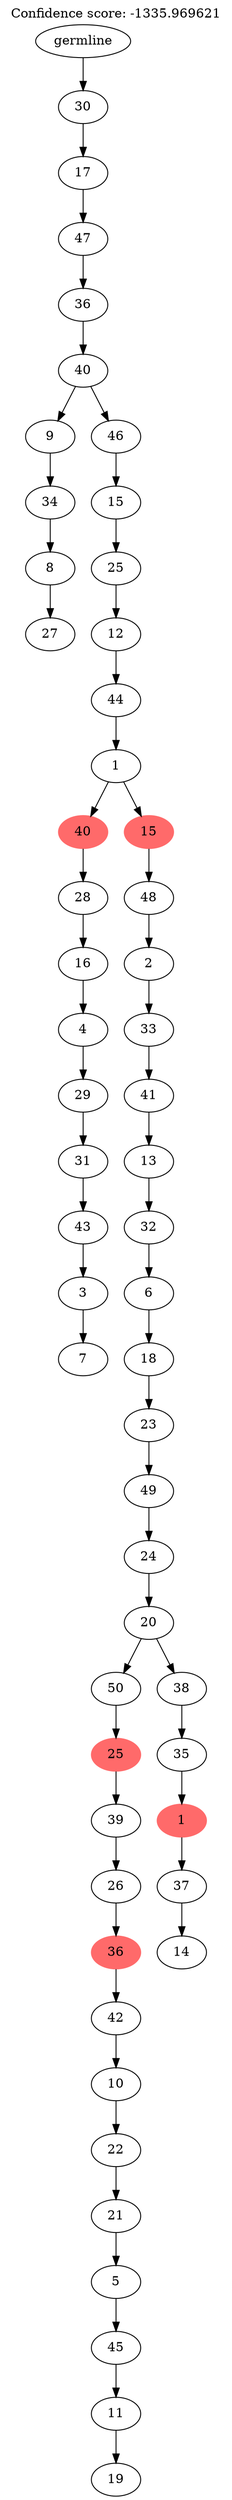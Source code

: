 digraph g {
	"54" -> "55";
	"55" [label="27"];
	"53" -> "54";
	"54" [label="8"];
	"52" -> "53";
	"53" [label="34"];
	"50" -> "51";
	"51" [label="7"];
	"49" -> "50";
	"50" [label="3"];
	"48" -> "49";
	"49" [label="43"];
	"47" -> "48";
	"48" [label="31"];
	"46" -> "47";
	"47" [label="29"];
	"45" -> "46";
	"46" [label="4"];
	"44" -> "45";
	"45" [label="16"];
	"43" -> "44";
	"44" [label="28"];
	"41" -> "42";
	"42" [label="19"];
	"40" -> "41";
	"41" [label="11"];
	"39" -> "40";
	"40" [label="45"];
	"38" -> "39";
	"39" [label="5"];
	"37" -> "38";
	"38" [label="21"];
	"36" -> "37";
	"37" [label="22"];
	"35" -> "36";
	"36" [label="10"];
	"34" -> "35";
	"35" [label="42"];
	"33" -> "34";
	"34" [color=indianred1, style=filled, label="36"];
	"32" -> "33";
	"33" [label="26"];
	"31" -> "32";
	"32" [label="39"];
	"30" -> "31";
	"31" [color=indianred1, style=filled, label="25"];
	"28" -> "29";
	"29" [label="14"];
	"27" -> "28";
	"28" [label="37"];
	"26" -> "27";
	"27" [color=indianred1, style=filled, label="1"];
	"25" -> "26";
	"26" [label="35"];
	"24" -> "25";
	"25" [label="38"];
	"24" -> "30";
	"30" [label="50"];
	"23" -> "24";
	"24" [label="20"];
	"22" -> "23";
	"23" [label="24"];
	"21" -> "22";
	"22" [label="49"];
	"20" -> "21";
	"21" [label="23"];
	"19" -> "20";
	"20" [label="18"];
	"18" -> "19";
	"19" [label="6"];
	"17" -> "18";
	"18" [label="32"];
	"16" -> "17";
	"17" [label="13"];
	"15" -> "16";
	"16" [label="41"];
	"14" -> "15";
	"15" [label="33"];
	"13" -> "14";
	"14" [label="2"];
	"12" -> "13";
	"13" [label="48"];
	"11" -> "12";
	"12" [color=indianred1, style=filled, label="15"];
	"11" -> "43";
	"43" [color=indianred1, style=filled, label="40"];
	"10" -> "11";
	"11" [label="1"];
	"9" -> "10";
	"10" [label="44"];
	"8" -> "9";
	"9" [label="12"];
	"7" -> "8";
	"8" [label="25"];
	"6" -> "7";
	"7" [label="15"];
	"5" -> "6";
	"6" [label="46"];
	"5" -> "52";
	"52" [label="9"];
	"4" -> "5";
	"5" [label="40"];
	"3" -> "4";
	"4" [label="36"];
	"2" -> "3";
	"3" [label="47"];
	"1" -> "2";
	"2" [label="17"];
	"0" -> "1";
	"1" [label="30"];
	"0" [label="germline"];
	labelloc="t";
	label="Confidence score: -1335.969621";
}

